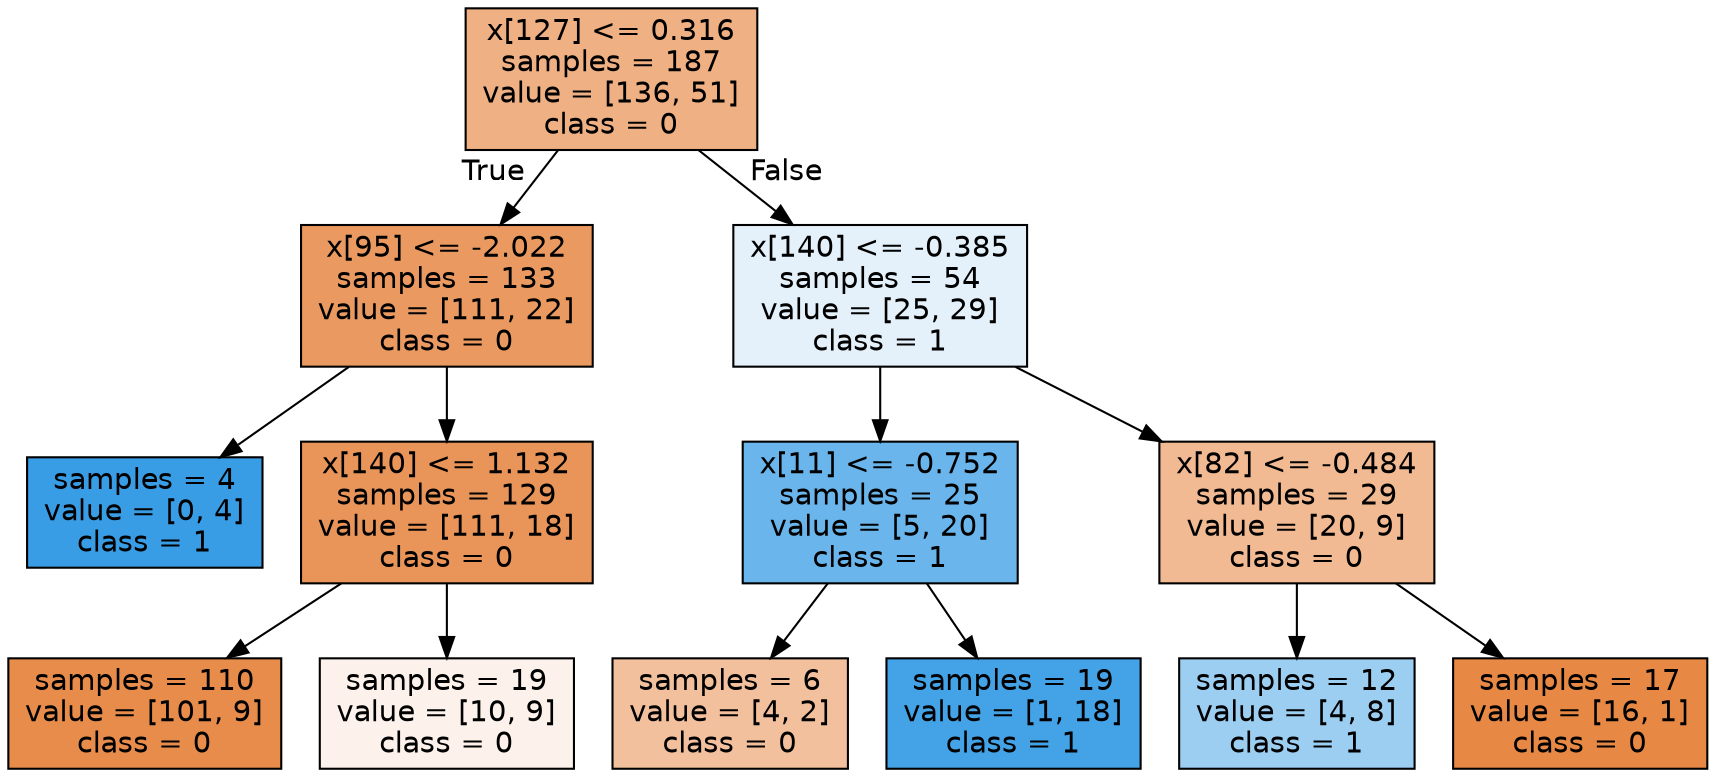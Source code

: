 digraph Tree {
node [shape=box, style="filled", color="black", fontname="helvetica"] ;
edge [fontname="helvetica"] ;
0 [label="x[127] <= 0.316\nsamples = 187\nvalue = [136, 51]\nclass = 0", fillcolor="#efb083"] ;
1 [label="x[95] <= -2.022\nsamples = 133\nvalue = [111, 22]\nclass = 0", fillcolor="#ea9a60"] ;
0 -> 1 [labeldistance=2.5, labelangle=45, headlabel="True"] ;
2 [label="samples = 4\nvalue = [0, 4]\nclass = 1", fillcolor="#399de5"] ;
1 -> 2 ;
3 [label="x[140] <= 1.132\nsamples = 129\nvalue = [111, 18]\nclass = 0", fillcolor="#e99559"] ;
1 -> 3 ;
4 [label="samples = 110\nvalue = [101, 9]\nclass = 0", fillcolor="#e78c4b"] ;
3 -> 4 ;
5 [label="samples = 19\nvalue = [10, 9]\nclass = 0", fillcolor="#fcf2eb"] ;
3 -> 5 ;
6 [label="x[140] <= -0.385\nsamples = 54\nvalue = [25, 29]\nclass = 1", fillcolor="#e4f1fb"] ;
0 -> 6 [labeldistance=2.5, labelangle=-45, headlabel="False"] ;
7 [label="x[11] <= -0.752\nsamples = 25\nvalue = [5, 20]\nclass = 1", fillcolor="#6ab6ec"] ;
6 -> 7 ;
8 [label="samples = 6\nvalue = [4, 2]\nclass = 0", fillcolor="#f2c09c"] ;
7 -> 8 ;
9 [label="samples = 19\nvalue = [1, 18]\nclass = 1", fillcolor="#44a2e6"] ;
7 -> 9 ;
10 [label="x[82] <= -0.484\nsamples = 29\nvalue = [20, 9]\nclass = 0", fillcolor="#f1ba92"] ;
6 -> 10 ;
11 [label="samples = 12\nvalue = [4, 8]\nclass = 1", fillcolor="#9ccef2"] ;
10 -> 11 ;
12 [label="samples = 17\nvalue = [16, 1]\nclass = 0", fillcolor="#e78945"] ;
10 -> 12 ;
}